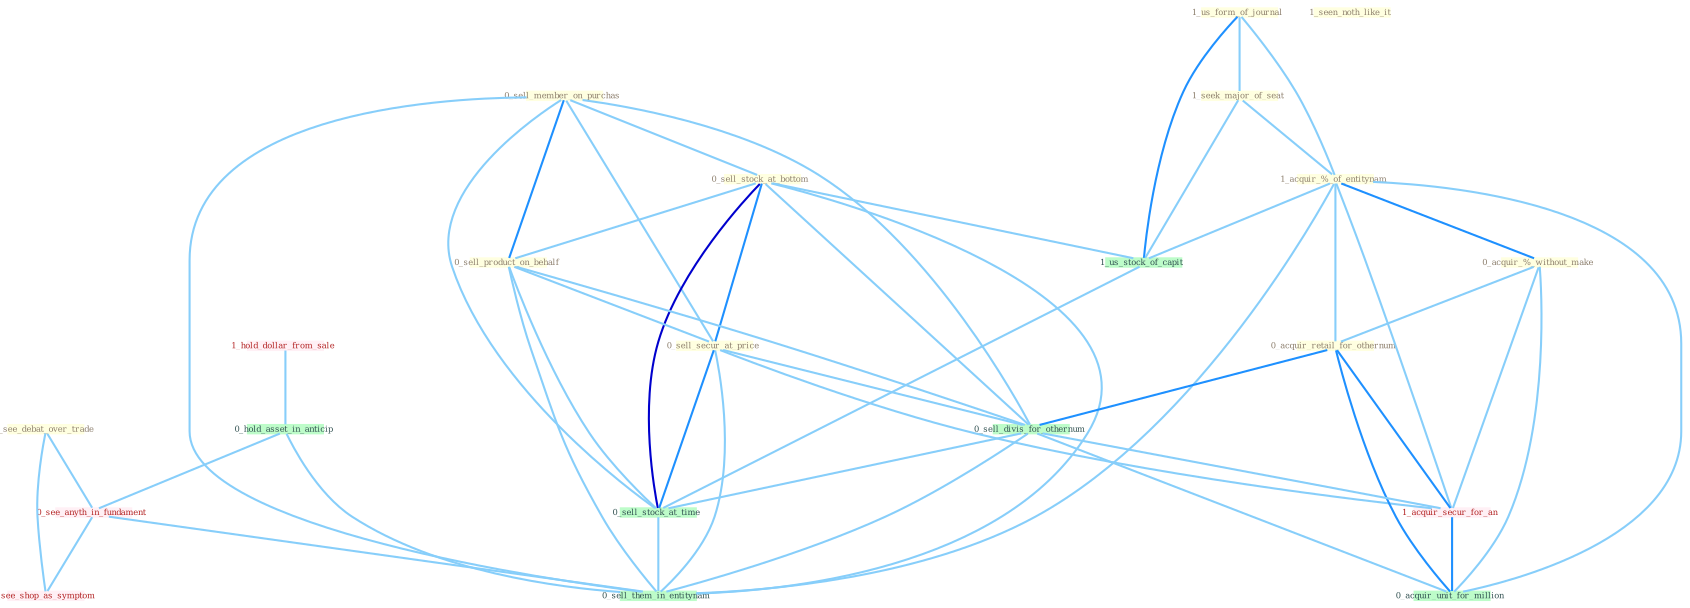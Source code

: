 Graph G{ 
    node
    [shape=polygon,style=filled,width=.5,height=.06,color="#BDFCC9",fixedsize=true,fontsize=4,
    fontcolor="#2f4f4f"];
    {node
    [color="#ffffe0", fontcolor="#8b7d6b"] "1_see_debat_over_trade " "1_us_form_of_journal " "1_seek_major_of_seat " "1_acquir_%_of_entitynam " "0_sell_member_on_purchas " "0_sell_stock_at_bottom " "0_sell_product_on_behalf " "0_acquir_%_without_make " "1_seen_noth_like_it " "0_sell_secur_at_price " "0_acquir_retail_for_othernum "}
{node [color="#fff0f5", fontcolor="#b22222"] "1_acquir_secur_for_an " "1_hold_dollar_from_sale " "0_see_anyth_in_fundament " "0_see_shop_as_symptom "}
edge [color="#B0E2FF"];

	"1_see_debat_over_trade " -- "0_see_anyth_in_fundament " [w="1", color="#87cefa" ];
	"1_see_debat_over_trade " -- "0_see_shop_as_symptom " [w="1", color="#87cefa" ];
	"1_us_form_of_journal " -- "1_seek_major_of_seat " [w="1", color="#87cefa" ];
	"1_us_form_of_journal " -- "1_acquir_%_of_entitynam " [w="1", color="#87cefa" ];
	"1_us_form_of_journal " -- "1_us_stock_of_capit " [w="2", color="#1e90ff" , len=0.8];
	"1_seek_major_of_seat " -- "1_acquir_%_of_entitynam " [w="1", color="#87cefa" ];
	"1_seek_major_of_seat " -- "1_us_stock_of_capit " [w="1", color="#87cefa" ];
	"1_acquir_%_of_entitynam " -- "0_acquir_%_without_make " [w="2", color="#1e90ff" , len=0.8];
	"1_acquir_%_of_entitynam " -- "0_acquir_retail_for_othernum " [w="1", color="#87cefa" ];
	"1_acquir_%_of_entitynam " -- "1_acquir_secur_for_an " [w="1", color="#87cefa" ];
	"1_acquir_%_of_entitynam " -- "1_us_stock_of_capit " [w="1", color="#87cefa" ];
	"1_acquir_%_of_entitynam " -- "0_acquir_unit_for_million " [w="1", color="#87cefa" ];
	"1_acquir_%_of_entitynam " -- "0_sell_them_in_entitynam " [w="1", color="#87cefa" ];
	"0_sell_member_on_purchas " -- "0_sell_stock_at_bottom " [w="1", color="#87cefa" ];
	"0_sell_member_on_purchas " -- "0_sell_product_on_behalf " [w="2", color="#1e90ff" , len=0.8];
	"0_sell_member_on_purchas " -- "0_sell_secur_at_price " [w="1", color="#87cefa" ];
	"0_sell_member_on_purchas " -- "0_sell_divis_for_othernum " [w="1", color="#87cefa" ];
	"0_sell_member_on_purchas " -- "0_sell_stock_at_time " [w="1", color="#87cefa" ];
	"0_sell_member_on_purchas " -- "0_sell_them_in_entitynam " [w="1", color="#87cefa" ];
	"0_sell_stock_at_bottom " -- "0_sell_product_on_behalf " [w="1", color="#87cefa" ];
	"0_sell_stock_at_bottom " -- "0_sell_secur_at_price " [w="2", color="#1e90ff" , len=0.8];
	"0_sell_stock_at_bottom " -- "0_sell_divis_for_othernum " [w="1", color="#87cefa" ];
	"0_sell_stock_at_bottom " -- "1_us_stock_of_capit " [w="1", color="#87cefa" ];
	"0_sell_stock_at_bottom " -- "0_sell_stock_at_time " [w="3", color="#0000cd" , len=0.6];
	"0_sell_stock_at_bottom " -- "0_sell_them_in_entitynam " [w="1", color="#87cefa" ];
	"0_sell_product_on_behalf " -- "0_sell_secur_at_price " [w="1", color="#87cefa" ];
	"0_sell_product_on_behalf " -- "0_sell_divis_for_othernum " [w="1", color="#87cefa" ];
	"0_sell_product_on_behalf " -- "0_sell_stock_at_time " [w="1", color="#87cefa" ];
	"0_sell_product_on_behalf " -- "0_sell_them_in_entitynam " [w="1", color="#87cefa" ];
	"0_acquir_%_without_make " -- "0_acquir_retail_for_othernum " [w="1", color="#87cefa" ];
	"0_acquir_%_without_make " -- "1_acquir_secur_for_an " [w="1", color="#87cefa" ];
	"0_acquir_%_without_make " -- "0_acquir_unit_for_million " [w="1", color="#87cefa" ];
	"0_sell_secur_at_price " -- "0_sell_divis_for_othernum " [w="1", color="#87cefa" ];
	"0_sell_secur_at_price " -- "1_acquir_secur_for_an " [w="1", color="#87cefa" ];
	"0_sell_secur_at_price " -- "0_sell_stock_at_time " [w="2", color="#1e90ff" , len=0.8];
	"0_sell_secur_at_price " -- "0_sell_them_in_entitynam " [w="1", color="#87cefa" ];
	"0_acquir_retail_for_othernum " -- "0_sell_divis_for_othernum " [w="2", color="#1e90ff" , len=0.8];
	"0_acquir_retail_for_othernum " -- "1_acquir_secur_for_an " [w="2", color="#1e90ff" , len=0.8];
	"0_acquir_retail_for_othernum " -- "0_acquir_unit_for_million " [w="2", color="#1e90ff" , len=0.8];
	"0_sell_divis_for_othernum " -- "1_acquir_secur_for_an " [w="1", color="#87cefa" ];
	"0_sell_divis_for_othernum " -- "0_sell_stock_at_time " [w="1", color="#87cefa" ];
	"0_sell_divis_for_othernum " -- "0_acquir_unit_for_million " [w="1", color="#87cefa" ];
	"0_sell_divis_for_othernum " -- "0_sell_them_in_entitynam " [w="1", color="#87cefa" ];
	"1_acquir_secur_for_an " -- "0_acquir_unit_for_million " [w="2", color="#1e90ff" , len=0.8];
	"1_us_stock_of_capit " -- "0_sell_stock_at_time " [w="1", color="#87cefa" ];
	"1_hold_dollar_from_sale " -- "0_hold_asset_in_anticip " [w="1", color="#87cefa" ];
	"0_hold_asset_in_anticip " -- "0_see_anyth_in_fundament " [w="1", color="#87cefa" ];
	"0_hold_asset_in_anticip " -- "0_sell_them_in_entitynam " [w="1", color="#87cefa" ];
	"0_sell_stock_at_time " -- "0_sell_them_in_entitynam " [w="1", color="#87cefa" ];
	"0_see_anyth_in_fundament " -- "0_see_shop_as_symptom " [w="1", color="#87cefa" ];
	"0_see_anyth_in_fundament " -- "0_sell_them_in_entitynam " [w="1", color="#87cefa" ];
}